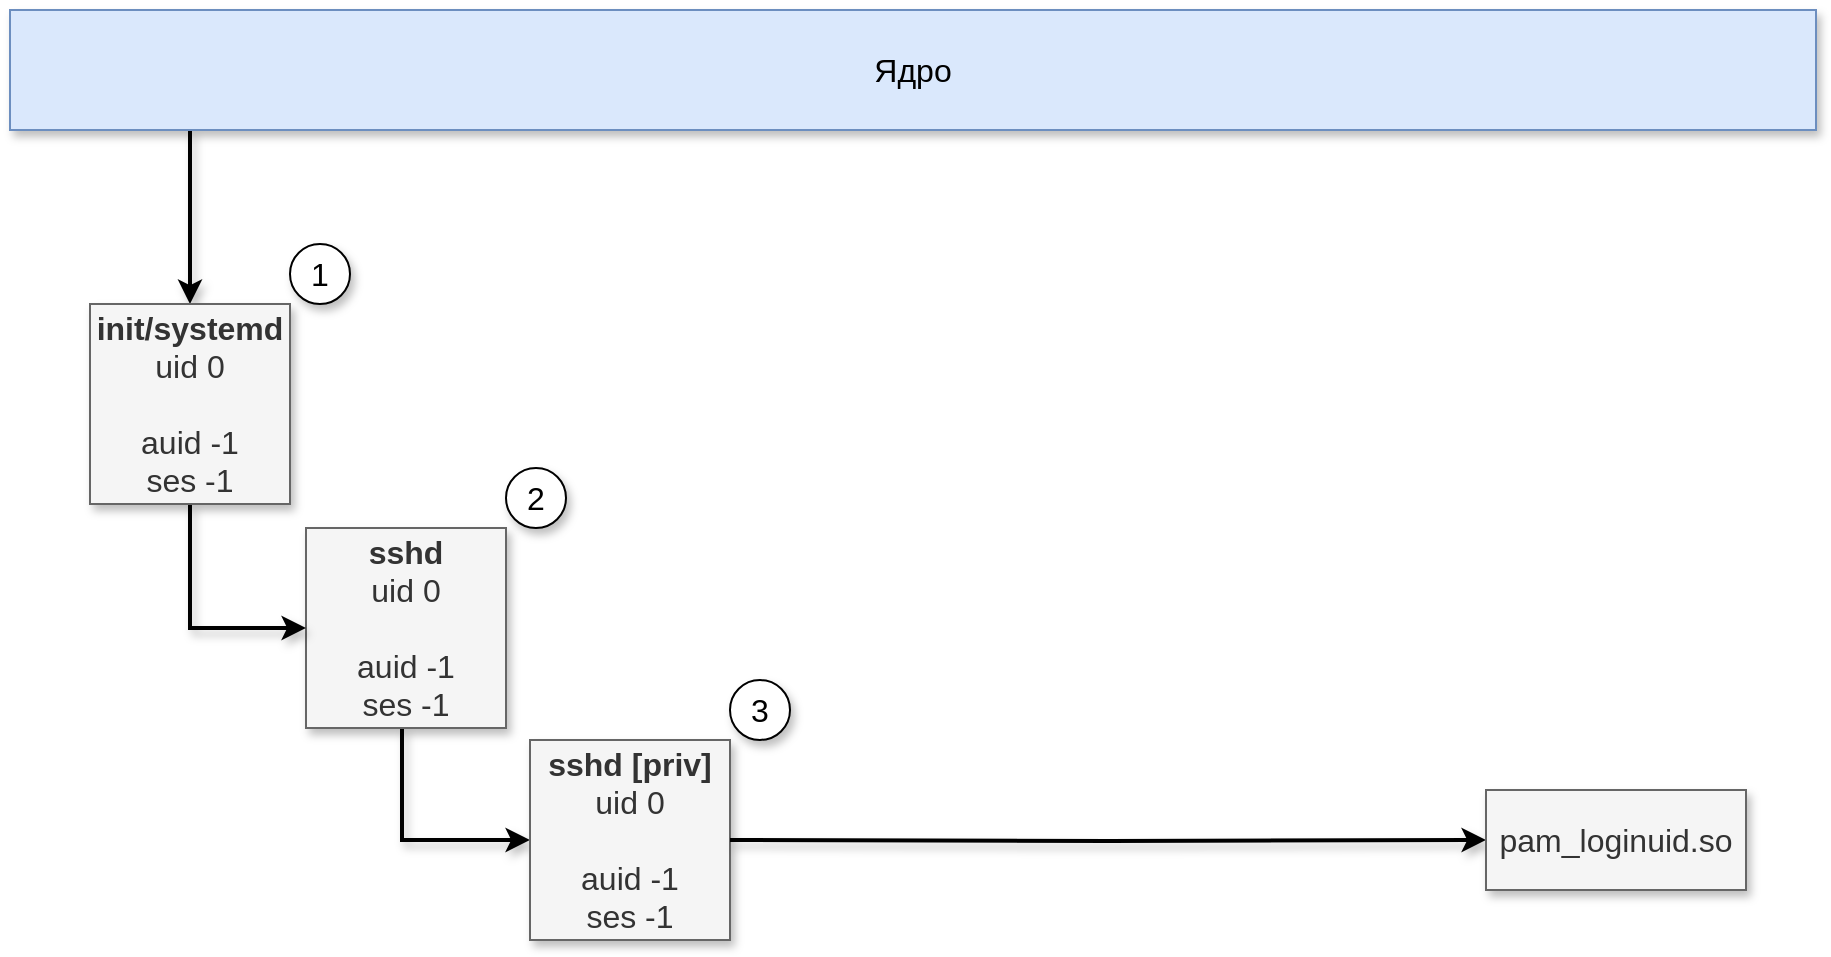 <mxfile pages="1" version="11.2.4" type="device"><diagram id="6_sE_xdRyElE0OVaRGbu" name="Page-1"><mxGraphModel dx="1102" dy="1002" grid="1" gridSize="10" guides="1" tooltips="1" connect="1" arrows="1" fold="1" page="1" pageScale="1" pageWidth="1000" pageHeight="500" math="0" shadow="0"><root><mxCell id="0"/><mxCell id="1" parent="0"/><mxCell id="1Lhm1OTGYmYttEx9GrKI-1" style="edgeStyle=orthogonalEdgeStyle;rounded=0;orthogonalLoop=1;jettySize=auto;html=1;entryX=0;entryY=0.5;entryDx=0;entryDy=0;strokeWidth=2;shadow=1;" parent="1" source="1Lhm1OTGYmYttEx9GrKI-2" target="1Lhm1OTGYmYttEx9GrKI-5" edge="1"><mxGeometry relative="1" as="geometry"><Array as="points"><mxPoint x="244" y="437"/></Array></mxGeometry></mxCell><mxCell id="1Lhm1OTGYmYttEx9GrKI-2" value="&lt;font style=&quot;font-size: 16px&quot;&gt;&lt;b&gt;sshd&lt;/b&gt;&lt;br&gt;uid 0&lt;br&gt;&lt;br&gt;auid -1&lt;br&gt;ses -1&lt;br&gt;&lt;/font&gt;" style="whiteSpace=wrap;html=1;aspect=fixed;shadow=1;fillColor=#f5f5f5;strokeColor=#666666;fontColor=#333333;" parent="1" vertex="1"><mxGeometry x="196" y="281" width="100" height="100" as="geometry"/></mxCell><mxCell id="1Lhm1OTGYmYttEx9GrKI-5" value="&lt;font style=&quot;font-size: 16px&quot;&gt;&lt;b&gt;sshd [priv]&lt;br&gt;&lt;/b&gt;uid 0&lt;br&gt;&lt;br&gt;auid -1&lt;br&gt;ses -1&lt;br&gt;&lt;/font&gt;" style="whiteSpace=wrap;html=1;aspect=fixed;shadow=1;fillColor=#f5f5f5;strokeColor=#666666;fontColor=#333333;" parent="1" vertex="1"><mxGeometry x="308" y="387" width="100" height="100" as="geometry"/></mxCell><mxCell id="aRrsoJxWj9vUFmtqiD_y-2" style="edgeStyle=orthogonalEdgeStyle;rounded=0;orthogonalLoop=1;jettySize=auto;html=1;entryX=0.5;entryY=0;entryDx=0;entryDy=0;strokeWidth=2;shadow=1;" parent="1" source="1Lhm1OTGYmYttEx9GrKI-12" target="aRrsoJxWj9vUFmtqiD_y-1" edge="1"><mxGeometry relative="1" as="geometry"><Array as="points"><mxPoint x="138" y="97"/><mxPoint x="138" y="97"/></Array></mxGeometry></mxCell><mxCell id="1Lhm1OTGYmYttEx9GrKI-12" value="&lt;font style=&quot;font-size: 16px&quot;&gt;Ядро&lt;/font&gt;" style="rounded=0;whiteSpace=wrap;html=1;fillColor=#dae8fc;strokeColor=#6c8ebf;shadow=1;" parent="1" vertex="1"><mxGeometry x="48" y="22" width="903" height="60" as="geometry"/></mxCell><mxCell id="aRrsoJxWj9vUFmtqiD_y-6" style="edgeStyle=orthogonalEdgeStyle;rounded=0;orthogonalLoop=1;jettySize=auto;html=1;entryX=0;entryY=0.5;entryDx=0;entryDy=0;strokeWidth=2;exitX=0.5;exitY=1;exitDx=0;exitDy=0;shadow=1;" parent="1" source="aRrsoJxWj9vUFmtqiD_y-1" target="1Lhm1OTGYmYttEx9GrKI-2" edge="1"><mxGeometry relative="1" as="geometry"/></mxCell><mxCell id="aRrsoJxWj9vUFmtqiD_y-1" value="&lt;font style=&quot;font-size: 16px&quot;&gt;&lt;b&gt;init/systemd&lt;br&gt;&lt;/b&gt;uid 0&lt;br&gt;&lt;br&gt;auid -1&lt;br&gt;ses -1&lt;br&gt;&lt;/font&gt;" style="whiteSpace=wrap;html=1;aspect=fixed;shadow=1;fillColor=#f5f5f5;strokeColor=#666666;fontColor=#333333;" parent="1" vertex="1"><mxGeometry x="88" y="169" width="100" height="100" as="geometry"/></mxCell><mxCell id="PbK0vstYKZB3FwO0oTRf-3" value="&lt;font style=&quot;font-size: 16px&quot;&gt;1&lt;/font&gt;" style="ellipse;whiteSpace=wrap;html=1;aspect=fixed;shadow=1;" parent="1" vertex="1"><mxGeometry x="188" y="139" width="30" height="30" as="geometry"/></mxCell><mxCell id="PbK0vstYKZB3FwO0oTRf-4" value="&lt;font style=&quot;font-size: 16px&quot;&gt;2&lt;/font&gt;" style="ellipse;whiteSpace=wrap;html=1;aspect=fixed;shadow=1;" parent="1" vertex="1"><mxGeometry x="296" y="251" width="30" height="30" as="geometry"/></mxCell><mxCell id="PbK0vstYKZB3FwO0oTRf-5" value="&lt;font style=&quot;font-size: 16px&quot;&gt;3&lt;/font&gt;" style="ellipse;whiteSpace=wrap;html=1;aspect=fixed;shadow=1;" parent="1" vertex="1"><mxGeometry x="408" y="357" width="30" height="30" as="geometry"/></mxCell><mxCell id="ZQNntUCEysg5rV-ussFy-3" style="edgeStyle=orthogonalEdgeStyle;rounded=0;orthogonalLoop=1;jettySize=auto;html=1;entryX=0;entryY=0.5;entryDx=0;entryDy=0;strokeWidth=2;shadow=1;" edge="1" parent="1" target="ZQNntUCEysg5rV-ussFy-4"><mxGeometry relative="1" as="geometry"><mxPoint x="408" y="437" as="sourcePoint"/></mxGeometry></mxCell><mxCell id="ZQNntUCEysg5rV-ussFy-4" value="&lt;font style=&quot;font-size: 16px&quot;&gt;pam_loginuid.so&lt;/font&gt;" style="rounded=0;whiteSpace=wrap;html=1;shadow=1;fillColor=#f5f5f5;strokeColor=#666666;fontColor=#333333;" vertex="1" parent="1"><mxGeometry x="786" y="412" width="130" height="50" as="geometry"/></mxCell></root></mxGraphModel></diagram></mxfile>